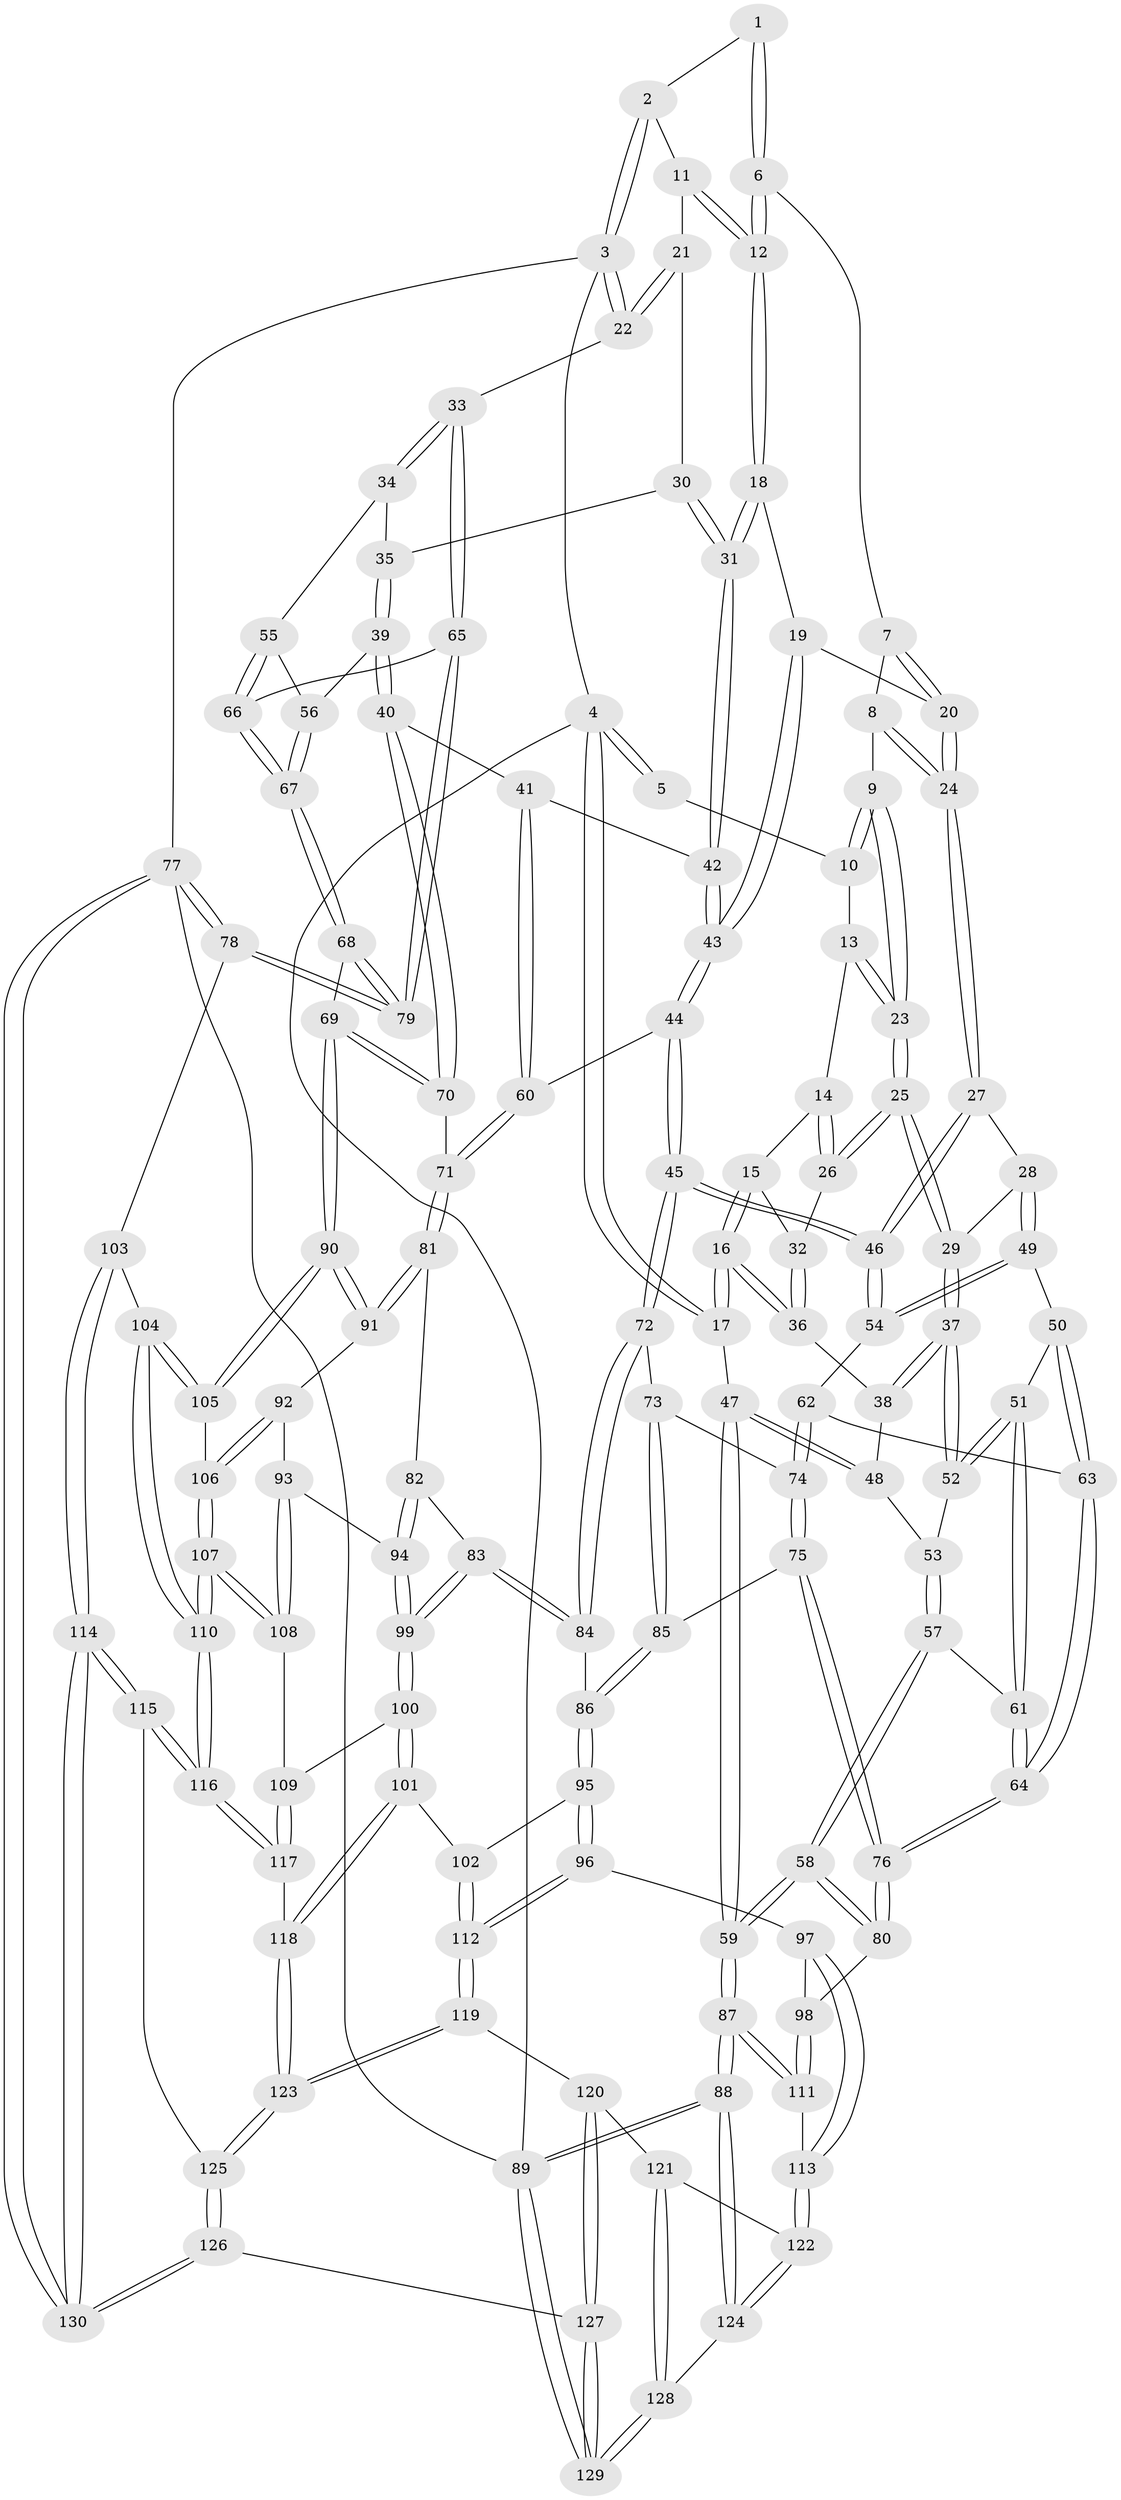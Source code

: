 // coarse degree distribution, {3: 0.21518987341772153, 5: 0.31645569620253167, 8: 0.012658227848101266, 4: 0.3924050632911392, 6: 0.06329113924050633}
// Generated by graph-tools (version 1.1) at 2025/42/03/06/25 10:42:36]
// undirected, 130 vertices, 322 edges
graph export_dot {
graph [start="1"]
  node [color=gray90,style=filled];
  1 [pos="+0.4744689154633277+0"];
  2 [pos="+0.7599524739784607+0"];
  3 [pos="+1+0"];
  4 [pos="+0+0"];
  5 [pos="+0.1349901872764125+0"];
  6 [pos="+0.46921296727555434+0"];
  7 [pos="+0.4340966456992388+0"];
  8 [pos="+0.31569537962244854+0.0824646185096797"];
  9 [pos="+0.2841069889705403+0.08550823418650752"];
  10 [pos="+0.19687811514982234+0"];
  11 [pos="+0.7628210172226999+0"];
  12 [pos="+0.5914583009644325+0.10249886876851379"];
  13 [pos="+0.14755512512064894+0.08170262608131125"];
  14 [pos="+0.1248547384289141+0.10326773693867511"];
  15 [pos="+0+0.07609313536378443"];
  16 [pos="+0+0"];
  17 [pos="+0+0"];
  18 [pos="+0.5840843314121814+0.21615933835456755"];
  19 [pos="+0.4869168787696356+0.21362018918958736"];
  20 [pos="+0.4806298646230182+0.2132866065365923"];
  21 [pos="+0.7889291688793938+0.043486533919501094"];
  22 [pos="+1+0.1728009555724543"];
  23 [pos="+0.2523273484434063+0.13428185656459063"];
  24 [pos="+0.4408013702726999+0.22972947361541687"];
  25 [pos="+0.23280403539472683+0.19378500320392697"];
  26 [pos="+0.14961607873068153+0.17780229630925054"];
  27 [pos="+0.4295413144410153+0.24063950619938806"];
  28 [pos="+0.27625481631434873+0.261308263835584"];
  29 [pos="+0.2652651459054825+0.257210890781537"];
  30 [pos="+0.7696100001707606+0.14041931397709775"];
  31 [pos="+0.5921683882291838+0.22084797548977605"];
  32 [pos="+0.11481836804861717+0.20468348653278126"];
  33 [pos="+1+0.1929071270170728"];
  34 [pos="+0.9852978168276324+0.2390947960638503"];
  35 [pos="+0.808931280106506+0.1834100339738158"];
  36 [pos="+0.08889049912897591+0.23909011187417284"];
  37 [pos="+0.14314034608313703+0.34380609191114697"];
  38 [pos="+0.08696488165618604+0.2834396391279058"];
  39 [pos="+0.7701978356433997+0.3700134315405134"];
  40 [pos="+0.7215424145645415+0.37784908001897927"];
  41 [pos="+0.6629583147767506+0.3313055880703988"];
  42 [pos="+0.6195130425289644+0.28467998802443617"];
  43 [pos="+0.5158143842813243+0.4205060211817437"];
  44 [pos="+0.4888592905768824+0.46047346745361223"];
  45 [pos="+0.47277268624501495+0.46106593422303477"];
  46 [pos="+0.41758160039136133+0.41268822590393583"];
  47 [pos="+0+0.3196052509515191"];
  48 [pos="+0+0.30193631730996656"];
  49 [pos="+0.2960023790288406+0.3779950472990828"];
  50 [pos="+0.20868054284242457+0.40475719934979015"];
  51 [pos="+0.14423891395943836+0.36174248737050646"];
  52 [pos="+0.14253402816297883+0.35798594023845665"];
  53 [pos="+0.05775552391909614+0.3956313422566449"];
  54 [pos="+0.3435335324954524+0.42740475404993333"];
  55 [pos="+0.834061401776831+0.37273782354976126"];
  56 [pos="+0.807672525998233+0.37976060588797783"];
  57 [pos="+0+0.45859555452402745"];
  58 [pos="+0+0.5249414505977854"];
  59 [pos="+0+0.524890751877123"];
  60 [pos="+0.5415818255728096+0.4841806319661434"];
  61 [pos="+0.1254796328398091+0.47405980005065596"];
  62 [pos="+0.3364862240764235+0.43685757022509264"];
  63 [pos="+0.23867913861334952+0.48101917345014344"];
  64 [pos="+0.18483009848492163+0.6046145066453913"];
  65 [pos="+1+0.39531063133281774"];
  66 [pos="+0.9567034643765603+0.44612758983865425"];
  67 [pos="+0.8637640263744875+0.5670368507998711"];
  68 [pos="+0.8565262195649505+0.6136728041219782"];
  69 [pos="+0.8267049128547+0.626275622402715"];
  70 [pos="+0.6755696086352848+0.5169251736912546"];
  71 [pos="+0.6176786863674667+0.5386320139767776"];
  72 [pos="+0.43657620664731484+0.5459315075892023"];
  73 [pos="+0.39487929063158145+0.5423707940123493"];
  74 [pos="+0.3351257702936835+0.520561289451421"];
  75 [pos="+0.26198102165570936+0.5966346004388073"];
  76 [pos="+0.18477904242029192+0.6157526164142345"];
  77 [pos="+1+1"];
  78 [pos="+1+0.902394457403418"];
  79 [pos="+1+0.7068861407894287"];
  80 [pos="+0.16555157042178004+0.6476563348357472"];
  81 [pos="+0.6078874126585135+0.5644426476350056"];
  82 [pos="+0.560878331933438+0.5965404619070311"];
  83 [pos="+0.46053722196436564+0.6260407749769025"];
  84 [pos="+0.44232995109943535+0.6138978760466519"];
  85 [pos="+0.30612420404514973+0.6034338986317567"];
  86 [pos="+0.39778720215493996+0.6343910263181012"];
  87 [pos="+0+0.8383677381323532"];
  88 [pos="+0+1"];
  89 [pos="+0+1"];
  90 [pos="+0.7898568639719534+0.6890746730539693"];
  91 [pos="+0.6255417443924248+0.634788413995994"];
  92 [pos="+0.6110208744239154+0.7107644408299196"];
  93 [pos="+0.5867939514474064+0.7180531141991233"];
  94 [pos="+0.5480835941691222+0.7178283444589288"];
  95 [pos="+0.37861383851561814+0.6819673318441154"];
  96 [pos="+0.23846604733989538+0.7465313638042703"];
  97 [pos="+0.1797133616145547+0.6826010144790609"];
  98 [pos="+0.16657785302190423+0.6541967163402582"];
  99 [pos="+0.5015242177428072+0.7308732444402459"];
  100 [pos="+0.48265036488169477+0.7645839967358741"];
  101 [pos="+0.4593167083750326+0.7834304867750295"];
  102 [pos="+0.4246795753662651+0.766870607230771"];
  103 [pos="+0.8311205403236739+0.7830569079944313"];
  104 [pos="+0.7917035693003692+0.72742258951719"];
  105 [pos="+0.7880780704972201+0.6941144619201536"];
  106 [pos="+0.6520206985628829+0.7328839158359988"];
  107 [pos="+0.6542641383724056+0.8410122843872084"];
  108 [pos="+0.5944641196448573+0.821030326705313"];
  109 [pos="+0.5762859060650474+0.8228273476450686"];
  110 [pos="+0.6866679493586285+0.8827822403959631"];
  111 [pos="+0+0.8155364081060261"];
  112 [pos="+0.2499997947338811+0.7693083487564888"];
  113 [pos="+0.07704960751684818+0.8604810754482596"];
  114 [pos="+0.8083831247066594+1"];
  115 [pos="+0.7196525334705901+1"];
  116 [pos="+0.6983552916782733+0.9600068221547998"];
  117 [pos="+0.5318895857215428+0.8960108066357034"];
  118 [pos="+0.4383977345239356+0.904933202123086"];
  119 [pos="+0.26028149101265935+0.8484488478764604"];
  120 [pos="+0.2596547795327911+0.849312080370972"];
  121 [pos="+0.16779499518118676+0.8995733601469011"];
  122 [pos="+0.08916933945646108+0.8824663160236075"];
  123 [pos="+0.4263008722498196+0.9201488929345983"];
  124 [pos="+0.07003940660304074+0.9312236607412121"];
  125 [pos="+0.42659115371142814+0.9556246237348507"];
  126 [pos="+0.37685146951883575+1"];
  127 [pos="+0.24821815815034684+1"];
  128 [pos="+0.1574431290736815+1"];
  129 [pos="+0.19570000952260597+1"];
  130 [pos="+0.9062950999525918+1"];
  1 -- 2;
  1 -- 6;
  1 -- 6;
  2 -- 3;
  2 -- 3;
  2 -- 11;
  3 -- 4;
  3 -- 22;
  3 -- 22;
  3 -- 77;
  4 -- 5;
  4 -- 5;
  4 -- 17;
  4 -- 17;
  4 -- 89;
  5 -- 10;
  6 -- 7;
  6 -- 12;
  6 -- 12;
  7 -- 8;
  7 -- 20;
  7 -- 20;
  8 -- 9;
  8 -- 24;
  8 -- 24;
  9 -- 10;
  9 -- 10;
  9 -- 23;
  9 -- 23;
  10 -- 13;
  11 -- 12;
  11 -- 12;
  11 -- 21;
  12 -- 18;
  12 -- 18;
  13 -- 14;
  13 -- 23;
  13 -- 23;
  14 -- 15;
  14 -- 26;
  14 -- 26;
  15 -- 16;
  15 -- 16;
  15 -- 32;
  16 -- 17;
  16 -- 17;
  16 -- 36;
  16 -- 36;
  17 -- 47;
  18 -- 19;
  18 -- 31;
  18 -- 31;
  19 -- 20;
  19 -- 43;
  19 -- 43;
  20 -- 24;
  20 -- 24;
  21 -- 22;
  21 -- 22;
  21 -- 30;
  22 -- 33;
  23 -- 25;
  23 -- 25;
  24 -- 27;
  24 -- 27;
  25 -- 26;
  25 -- 26;
  25 -- 29;
  25 -- 29;
  26 -- 32;
  27 -- 28;
  27 -- 46;
  27 -- 46;
  28 -- 29;
  28 -- 49;
  28 -- 49;
  29 -- 37;
  29 -- 37;
  30 -- 31;
  30 -- 31;
  30 -- 35;
  31 -- 42;
  31 -- 42;
  32 -- 36;
  32 -- 36;
  33 -- 34;
  33 -- 34;
  33 -- 65;
  33 -- 65;
  34 -- 35;
  34 -- 55;
  35 -- 39;
  35 -- 39;
  36 -- 38;
  37 -- 38;
  37 -- 38;
  37 -- 52;
  37 -- 52;
  38 -- 48;
  39 -- 40;
  39 -- 40;
  39 -- 56;
  40 -- 41;
  40 -- 70;
  40 -- 70;
  41 -- 42;
  41 -- 60;
  41 -- 60;
  42 -- 43;
  42 -- 43;
  43 -- 44;
  43 -- 44;
  44 -- 45;
  44 -- 45;
  44 -- 60;
  45 -- 46;
  45 -- 46;
  45 -- 72;
  45 -- 72;
  46 -- 54;
  46 -- 54;
  47 -- 48;
  47 -- 48;
  47 -- 59;
  47 -- 59;
  48 -- 53;
  49 -- 50;
  49 -- 54;
  49 -- 54;
  50 -- 51;
  50 -- 63;
  50 -- 63;
  51 -- 52;
  51 -- 52;
  51 -- 61;
  51 -- 61;
  52 -- 53;
  53 -- 57;
  53 -- 57;
  54 -- 62;
  55 -- 56;
  55 -- 66;
  55 -- 66;
  56 -- 67;
  56 -- 67;
  57 -- 58;
  57 -- 58;
  57 -- 61;
  58 -- 59;
  58 -- 59;
  58 -- 80;
  58 -- 80;
  59 -- 87;
  59 -- 87;
  60 -- 71;
  60 -- 71;
  61 -- 64;
  61 -- 64;
  62 -- 63;
  62 -- 74;
  62 -- 74;
  63 -- 64;
  63 -- 64;
  64 -- 76;
  64 -- 76;
  65 -- 66;
  65 -- 79;
  65 -- 79;
  66 -- 67;
  66 -- 67;
  67 -- 68;
  67 -- 68;
  68 -- 69;
  68 -- 79;
  68 -- 79;
  69 -- 70;
  69 -- 70;
  69 -- 90;
  69 -- 90;
  70 -- 71;
  71 -- 81;
  71 -- 81;
  72 -- 73;
  72 -- 84;
  72 -- 84;
  73 -- 74;
  73 -- 85;
  73 -- 85;
  74 -- 75;
  74 -- 75;
  75 -- 76;
  75 -- 76;
  75 -- 85;
  76 -- 80;
  76 -- 80;
  77 -- 78;
  77 -- 78;
  77 -- 130;
  77 -- 130;
  77 -- 89;
  78 -- 79;
  78 -- 79;
  78 -- 103;
  80 -- 98;
  81 -- 82;
  81 -- 91;
  81 -- 91;
  82 -- 83;
  82 -- 94;
  82 -- 94;
  83 -- 84;
  83 -- 84;
  83 -- 99;
  83 -- 99;
  84 -- 86;
  85 -- 86;
  85 -- 86;
  86 -- 95;
  86 -- 95;
  87 -- 88;
  87 -- 88;
  87 -- 111;
  87 -- 111;
  88 -- 89;
  88 -- 89;
  88 -- 124;
  88 -- 124;
  89 -- 129;
  89 -- 129;
  90 -- 91;
  90 -- 91;
  90 -- 105;
  90 -- 105;
  91 -- 92;
  92 -- 93;
  92 -- 106;
  92 -- 106;
  93 -- 94;
  93 -- 108;
  93 -- 108;
  94 -- 99;
  94 -- 99;
  95 -- 96;
  95 -- 96;
  95 -- 102;
  96 -- 97;
  96 -- 112;
  96 -- 112;
  97 -- 98;
  97 -- 113;
  97 -- 113;
  98 -- 111;
  98 -- 111;
  99 -- 100;
  99 -- 100;
  100 -- 101;
  100 -- 101;
  100 -- 109;
  101 -- 102;
  101 -- 118;
  101 -- 118;
  102 -- 112;
  102 -- 112;
  103 -- 104;
  103 -- 114;
  103 -- 114;
  104 -- 105;
  104 -- 105;
  104 -- 110;
  104 -- 110;
  105 -- 106;
  106 -- 107;
  106 -- 107;
  107 -- 108;
  107 -- 108;
  107 -- 110;
  107 -- 110;
  108 -- 109;
  109 -- 117;
  109 -- 117;
  110 -- 116;
  110 -- 116;
  111 -- 113;
  112 -- 119;
  112 -- 119;
  113 -- 122;
  113 -- 122;
  114 -- 115;
  114 -- 115;
  114 -- 130;
  114 -- 130;
  115 -- 116;
  115 -- 116;
  115 -- 125;
  116 -- 117;
  116 -- 117;
  117 -- 118;
  118 -- 123;
  118 -- 123;
  119 -- 120;
  119 -- 123;
  119 -- 123;
  120 -- 121;
  120 -- 127;
  120 -- 127;
  121 -- 122;
  121 -- 128;
  121 -- 128;
  122 -- 124;
  122 -- 124;
  123 -- 125;
  123 -- 125;
  124 -- 128;
  125 -- 126;
  125 -- 126;
  126 -- 127;
  126 -- 130;
  126 -- 130;
  127 -- 129;
  127 -- 129;
  128 -- 129;
  128 -- 129;
}
